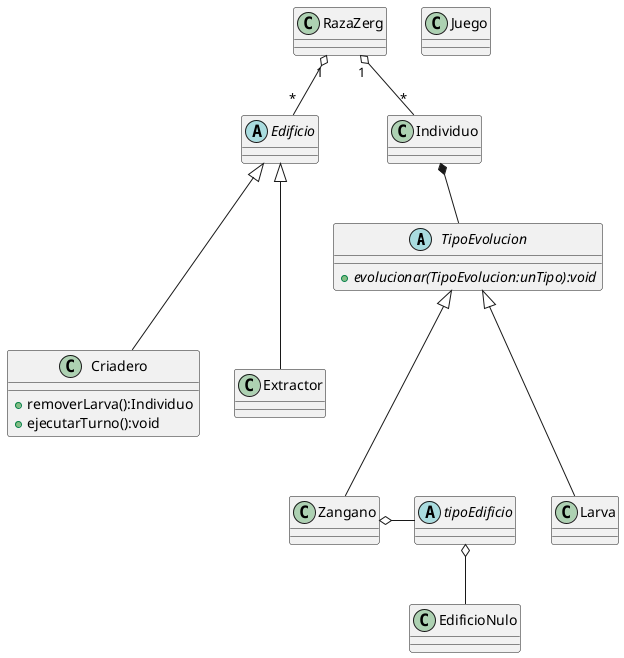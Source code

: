 @startuml

abstract class TipoEvolucion{
    + {abstract} evolucionar(TipoEvolucion:unTipo):void
}

class Juego {
}

class Zangano{

}
class Larva{

}
class RazaZerg{

}
class Criadero{
    +removerLarva():Individuo
    +ejecutarTurno():void
}

abstract class TipoEvolucion{

}

abstract class Edificio{

}
class Extractor{

}

abstract class tipoEdificio{

}

Individuo *-- TipoEvolucion
Zangano  -up--|> TipoEvolucion
Larva    -up--|> TipoEvolucion
RazaZerg "1"  o-- "*" Edificio
RazaZerg "1"  o-- "*" Individuo
Zangano o- tipoEdificio
tipoEdificio o-- EdificioNulo
Criadero -up--|> Edificio
Extractor -up--|> Edificio

@enduml

//evolucionar un zanagano crear un edificio eliminar el zangano.